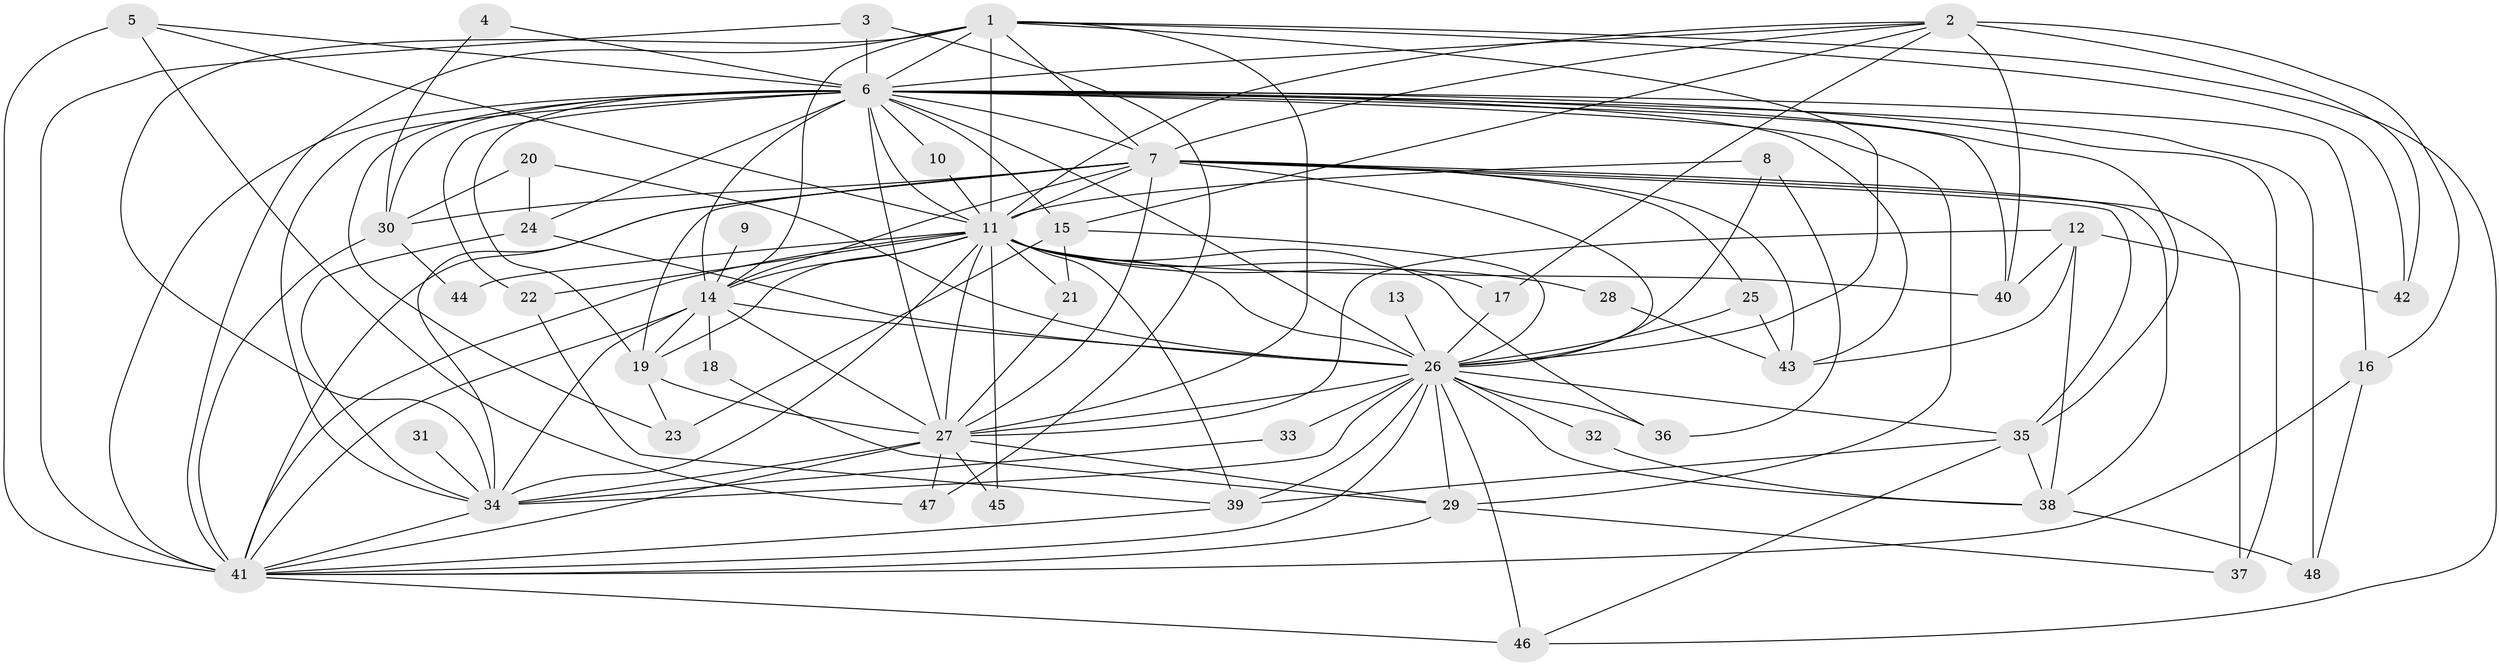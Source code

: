 // original degree distribution, {15: 0.020833333333333332, 27: 0.020833333333333332, 19: 0.010416666666666666, 12: 0.020833333333333332, 18: 0.020833333333333332, 33: 0.010416666666666666, 8: 0.020833333333333332, 3: 0.16666666666666666, 4: 0.041666666666666664, 6: 0.03125, 2: 0.5729166666666666, 5: 0.0625}
// Generated by graph-tools (version 1.1) at 2025/01/03/09/25 03:01:29]
// undirected, 48 vertices, 142 edges
graph export_dot {
graph [start="1"]
  node [color=gray90,style=filled];
  1;
  2;
  3;
  4;
  5;
  6;
  7;
  8;
  9;
  10;
  11;
  12;
  13;
  14;
  15;
  16;
  17;
  18;
  19;
  20;
  21;
  22;
  23;
  24;
  25;
  26;
  27;
  28;
  29;
  30;
  31;
  32;
  33;
  34;
  35;
  36;
  37;
  38;
  39;
  40;
  41;
  42;
  43;
  44;
  45;
  46;
  47;
  48;
  1 -- 6 [weight=2.0];
  1 -- 7 [weight=2.0];
  1 -- 11 [weight=4.0];
  1 -- 14 [weight=2.0];
  1 -- 26 [weight=2.0];
  1 -- 27 [weight=3.0];
  1 -- 34 [weight=2.0];
  1 -- 41 [weight=3.0];
  1 -- 42 [weight=1.0];
  1 -- 46 [weight=1.0];
  2 -- 6 [weight=1.0];
  2 -- 7 [weight=1.0];
  2 -- 11 [weight=1.0];
  2 -- 15 [weight=1.0];
  2 -- 16 [weight=1.0];
  2 -- 17 [weight=1.0];
  2 -- 40 [weight=1.0];
  2 -- 42 [weight=1.0];
  3 -- 6 [weight=1.0];
  3 -- 41 [weight=1.0];
  3 -- 47 [weight=1.0];
  4 -- 6 [weight=1.0];
  4 -- 30 [weight=1.0];
  5 -- 6 [weight=1.0];
  5 -- 11 [weight=1.0];
  5 -- 41 [weight=1.0];
  5 -- 47 [weight=1.0];
  6 -- 7 [weight=1.0];
  6 -- 10 [weight=1.0];
  6 -- 11 [weight=1.0];
  6 -- 14 [weight=2.0];
  6 -- 15 [weight=1.0];
  6 -- 16 [weight=1.0];
  6 -- 19 [weight=1.0];
  6 -- 22 [weight=1.0];
  6 -- 23 [weight=1.0];
  6 -- 24 [weight=1.0];
  6 -- 26 [weight=1.0];
  6 -- 27 [weight=2.0];
  6 -- 29 [weight=1.0];
  6 -- 30 [weight=2.0];
  6 -- 34 [weight=2.0];
  6 -- 35 [weight=1.0];
  6 -- 37 [weight=1.0];
  6 -- 40 [weight=2.0];
  6 -- 41 [weight=2.0];
  6 -- 43 [weight=1.0];
  6 -- 48 [weight=1.0];
  7 -- 11 [weight=1.0];
  7 -- 14 [weight=1.0];
  7 -- 19 [weight=1.0];
  7 -- 25 [weight=1.0];
  7 -- 26 [weight=1.0];
  7 -- 27 [weight=1.0];
  7 -- 30 [weight=2.0];
  7 -- 34 [weight=1.0];
  7 -- 35 [weight=1.0];
  7 -- 37 [weight=1.0];
  7 -- 38 [weight=1.0];
  7 -- 41 [weight=1.0];
  7 -- 43 [weight=1.0];
  8 -- 11 [weight=1.0];
  8 -- 26 [weight=1.0];
  8 -- 36 [weight=1.0];
  9 -- 14 [weight=1.0];
  10 -- 11 [weight=1.0];
  11 -- 14 [weight=1.0];
  11 -- 17 [weight=1.0];
  11 -- 19 [weight=1.0];
  11 -- 21 [weight=1.0];
  11 -- 22 [weight=1.0];
  11 -- 26 [weight=1.0];
  11 -- 27 [weight=2.0];
  11 -- 28 [weight=1.0];
  11 -- 34 [weight=1.0];
  11 -- 36 [weight=1.0];
  11 -- 39 [weight=1.0];
  11 -- 40 [weight=1.0];
  11 -- 41 [weight=1.0];
  11 -- 44 [weight=2.0];
  11 -- 45 [weight=1.0];
  12 -- 27 [weight=1.0];
  12 -- 38 [weight=1.0];
  12 -- 40 [weight=1.0];
  12 -- 42 [weight=1.0];
  12 -- 43 [weight=1.0];
  13 -- 26 [weight=1.0];
  14 -- 18 [weight=1.0];
  14 -- 19 [weight=1.0];
  14 -- 26 [weight=1.0];
  14 -- 27 [weight=1.0];
  14 -- 34 [weight=2.0];
  14 -- 41 [weight=1.0];
  15 -- 21 [weight=1.0];
  15 -- 23 [weight=1.0];
  15 -- 26 [weight=1.0];
  16 -- 41 [weight=1.0];
  16 -- 48 [weight=1.0];
  17 -- 26 [weight=1.0];
  18 -- 29 [weight=1.0];
  19 -- 23 [weight=1.0];
  19 -- 27 [weight=1.0];
  20 -- 24 [weight=1.0];
  20 -- 26 [weight=1.0];
  20 -- 30 [weight=1.0];
  21 -- 27 [weight=1.0];
  22 -- 39 [weight=1.0];
  24 -- 26 [weight=1.0];
  24 -- 34 [weight=1.0];
  25 -- 26 [weight=1.0];
  25 -- 43 [weight=1.0];
  26 -- 27 [weight=2.0];
  26 -- 29 [weight=2.0];
  26 -- 32 [weight=1.0];
  26 -- 33 [weight=1.0];
  26 -- 34 [weight=1.0];
  26 -- 35 [weight=1.0];
  26 -- 36 [weight=1.0];
  26 -- 38 [weight=1.0];
  26 -- 39 [weight=1.0];
  26 -- 41 [weight=1.0];
  26 -- 46 [weight=1.0];
  27 -- 29 [weight=1.0];
  27 -- 34 [weight=1.0];
  27 -- 41 [weight=1.0];
  27 -- 45 [weight=1.0];
  27 -- 47 [weight=1.0];
  28 -- 43 [weight=1.0];
  29 -- 37 [weight=1.0];
  29 -- 41 [weight=1.0];
  30 -- 41 [weight=1.0];
  30 -- 44 [weight=1.0];
  31 -- 34 [weight=1.0];
  32 -- 38 [weight=1.0];
  33 -- 34 [weight=1.0];
  34 -- 41 [weight=1.0];
  35 -- 38 [weight=1.0];
  35 -- 39 [weight=1.0];
  35 -- 46 [weight=1.0];
  38 -- 48 [weight=1.0];
  39 -- 41 [weight=1.0];
  41 -- 46 [weight=1.0];
}

